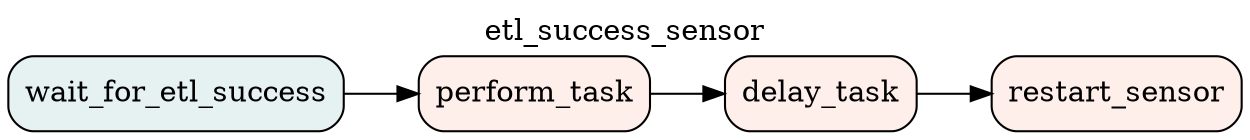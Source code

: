 digraph etl_success_sensor {
        graph [label=etl_success_sensor labelloc=t rankdir=LR]
        delay_task [color="#000000" fillcolor="#ffefeb" label=delay_task shape=rectangle style="filled,rounded"]
        perform_task [color="#000000" fillcolor="#ffefeb" label=perform_task shape=rectangle style="filled,rounded"]
        restart_sensor [color="#000000" fillcolor="#ffefeb" label=restart_sensor shape=rectangle style="filled,rounded"]
        wait_for_etl_success [color="#000000" fillcolor="#e6f1f2" label=wait_for_etl_success shape=rectangle style="filled,rounded"]
        delay_task -> restart_sensor
        perform_task -> delay_task
        wait_for_etl_success -> perform_task
}